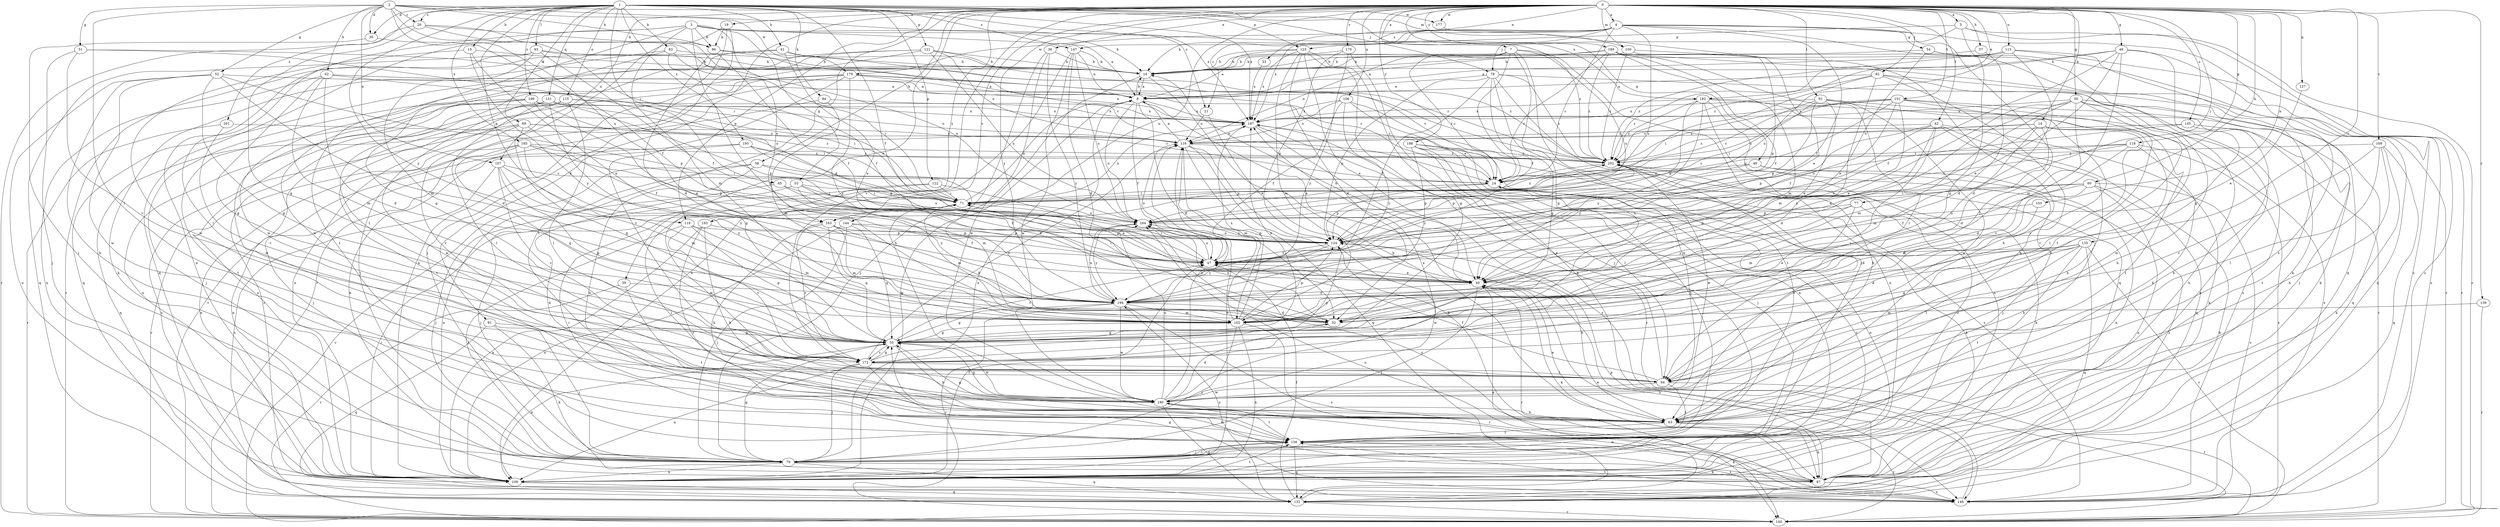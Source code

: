 strict digraph  {
0;
1;
2;
3;
4;
5;
7;
8;
14;
15;
16;
19;
20;
21;
24;
30;
32;
33;
36;
39;
40;
42;
47;
48;
49;
50;
51;
52;
53;
54;
55;
57;
58;
60;
61;
62;
63;
65;
69;
71;
77;
78;
79;
81;
83;
84;
86;
87;
91;
92;
93;
94;
100;
102;
103;
106;
107;
109;
113;
115;
116;
118;
119;
121;
122;
123;
124;
127;
131;
132;
135;
139;
140;
144;
145;
147;
148;
151;
156;
163;
164;
169;
170;
172;
177;
179;
180;
182;
185;
187;
188;
189;
193;
194;
195;
199;
201;
202;
0 -> 4  [label=a];
0 -> 5  [label=a];
0 -> 7  [label=a];
0 -> 14  [label=b];
0 -> 19  [label=c];
0 -> 33  [label=e];
0 -> 36  [label=e];
0 -> 39  [label=e];
0 -> 42  [label=f];
0 -> 48  [label=g];
0 -> 49  [label=g];
0 -> 50  [label=g];
0 -> 57  [label=h];
0 -> 58  [label=h];
0 -> 60  [label=h];
0 -> 77  [label=j];
0 -> 81  [label=k];
0 -> 91  [label=l];
0 -> 92  [label=l];
0 -> 100  [label=m];
0 -> 103  [label=n];
0 -> 106  [label=n];
0 -> 107  [label=n];
0 -> 113  [label=o];
0 -> 118  [label=p];
0 -> 119  [label=p];
0 -> 127  [label=q];
0 -> 135  [label=r];
0 -> 139  [label=r];
0 -> 144  [label=s];
0 -> 145  [label=s];
0 -> 151  [label=t];
0 -> 156  [label=t];
0 -> 163  [label=u];
0 -> 169  [label=v];
0 -> 170  [label=v];
0 -> 172  [label=v];
0 -> 177  [label=w];
0 -> 182  [label=x];
0 -> 188  [label=y];
0 -> 189  [label=y];
0 -> 193  [label=y];
0 -> 194  [label=y];
1 -> 15  [label=b];
1 -> 20  [label=c];
1 -> 30  [label=d];
1 -> 47  [label=f];
1 -> 61  [label=h];
1 -> 65  [label=i];
1 -> 69  [label=i];
1 -> 78  [label=j];
1 -> 83  [label=k];
1 -> 84  [label=k];
1 -> 93  [label=l];
1 -> 100  [label=m];
1 -> 115  [label=o];
1 -> 119  [label=p];
1 -> 121  [label=p];
1 -> 122  [label=p];
1 -> 123  [label=p];
1 -> 131  [label=q];
1 -> 147  [label=s];
1 -> 177  [label=w];
1 -> 182  [label=x];
1 -> 185  [label=x];
1 -> 187  [label=x];
1 -> 194  [label=y];
1 -> 195  [label=z];
1 -> 199  [label=z];
1 -> 201  [label=z];
2 -> 20  [label=c];
2 -> 21  [label=c];
2 -> 30  [label=d];
2 -> 51  [label=g];
2 -> 52  [label=g];
2 -> 62  [label=h];
2 -> 71  [label=i];
2 -> 86  [label=k];
2 -> 94  [label=l];
2 -> 107  [label=n];
2 -> 163  [label=u];
2 -> 179  [label=w];
2 -> 187  [label=x];
3 -> 8  [label=a];
3 -> 16  [label=b];
3 -> 32  [label=d];
3 -> 53  [label=g];
3 -> 86  [label=k];
3 -> 102  [label=m];
3 -> 109  [label=n];
3 -> 132  [label=q];
3 -> 156  [label=t];
3 -> 163  [label=u];
3 -> 202  [label=z];
4 -> 16  [label=b];
4 -> 21  [label=c];
4 -> 24  [label=c];
4 -> 47  [label=f];
4 -> 54  [label=g];
4 -> 94  [label=l];
4 -> 132  [label=q];
4 -> 147  [label=s];
4 -> 148  [label=s];
4 -> 163  [label=u];
4 -> 179  [label=w];
4 -> 187  [label=x];
5 -> 55  [label=g];
5 -> 78  [label=j];
5 -> 123  [label=p];
5 -> 140  [label=r];
5 -> 148  [label=s];
7 -> 16  [label=b];
7 -> 24  [label=c];
7 -> 47  [label=f];
7 -> 55  [label=g];
7 -> 79  [label=j];
7 -> 116  [label=o];
7 -> 132  [label=q];
7 -> 164  [label=u];
8 -> 16  [label=b];
8 -> 32  [label=d];
8 -> 40  [label=e];
8 -> 47  [label=f];
8 -> 164  [label=u];
8 -> 187  [label=x];
14 -> 32  [label=d];
14 -> 40  [label=e];
14 -> 94  [label=l];
14 -> 102  [label=m];
14 -> 116  [label=o];
14 -> 172  [label=v];
14 -> 202  [label=z];
15 -> 16  [label=b];
15 -> 40  [label=e];
15 -> 180  [label=w];
15 -> 194  [label=y];
16 -> 8  [label=a];
16 -> 63  [label=h];
16 -> 79  [label=j];
19 -> 79  [label=j];
19 -> 86  [label=k];
19 -> 109  [label=n];
19 -> 140  [label=r];
20 -> 24  [label=c];
20 -> 55  [label=g];
20 -> 86  [label=k];
20 -> 140  [label=r];
20 -> 164  [label=u];
21 -> 40  [label=e];
21 -> 116  [label=o];
24 -> 71  [label=i];
24 -> 87  [label=k];
24 -> 109  [label=n];
24 -> 124  [label=p];
24 -> 187  [label=x];
30 -> 47  [label=f];
30 -> 79  [label=j];
32 -> 55  [label=g];
32 -> 164  [label=u];
33 -> 187  [label=x];
36 -> 16  [label=b];
36 -> 63  [label=h];
36 -> 180  [label=w];
36 -> 194  [label=y];
39 -> 140  [label=r];
39 -> 156  [label=t];
39 -> 194  [label=y];
40 -> 16  [label=b];
40 -> 71  [label=i];
40 -> 79  [label=j];
40 -> 87  [label=k];
40 -> 140  [label=r];
40 -> 148  [label=s];
40 -> 194  [label=y];
42 -> 32  [label=d];
42 -> 63  [label=h];
42 -> 87  [label=k];
42 -> 116  [label=o];
42 -> 124  [label=p];
42 -> 132  [label=q];
42 -> 172  [label=v];
42 -> 194  [label=y];
47 -> 40  [label=e];
47 -> 71  [label=i];
47 -> 116  [label=o];
47 -> 164  [label=u];
48 -> 16  [label=b];
48 -> 40  [label=e];
48 -> 47  [label=f];
48 -> 55  [label=g];
48 -> 102  [label=m];
48 -> 148  [label=s];
48 -> 202  [label=z];
49 -> 24  [label=c];
49 -> 79  [label=j];
49 -> 109  [label=n];
49 -> 124  [label=p];
50 -> 40  [label=e];
50 -> 63  [label=h];
50 -> 94  [label=l];
50 -> 102  [label=m];
50 -> 132  [label=q];
50 -> 172  [label=v];
50 -> 180  [label=w];
50 -> 187  [label=x];
50 -> 194  [label=y];
51 -> 16  [label=b];
51 -> 79  [label=j];
51 -> 164  [label=u];
51 -> 172  [label=v];
52 -> 8  [label=a];
52 -> 32  [label=d];
52 -> 55  [label=g];
52 -> 63  [label=h];
52 -> 109  [label=n];
52 -> 124  [label=p];
52 -> 180  [label=w];
53 -> 40  [label=e];
53 -> 71  [label=i];
53 -> 79  [label=j];
53 -> 164  [label=u];
53 -> 194  [label=y];
54 -> 16  [label=b];
54 -> 40  [label=e];
54 -> 132  [label=q];
54 -> 140  [label=r];
55 -> 47  [label=f];
55 -> 63  [label=h];
55 -> 109  [label=n];
55 -> 172  [label=v];
55 -> 180  [label=w];
55 -> 187  [label=x];
57 -> 16  [label=b];
57 -> 32  [label=d];
58 -> 24  [label=c];
58 -> 63  [label=h];
58 -> 102  [label=m];
58 -> 109  [label=n];
58 -> 140  [label=r];
60 -> 32  [label=d];
60 -> 47  [label=f];
60 -> 71  [label=i];
60 -> 87  [label=k];
60 -> 109  [label=n];
60 -> 124  [label=p];
60 -> 148  [label=s];
61 -> 16  [label=b];
61 -> 24  [label=c];
61 -> 40  [label=e];
61 -> 140  [label=r];
61 -> 180  [label=w];
62 -> 8  [label=a];
62 -> 32  [label=d];
62 -> 55  [label=g];
62 -> 71  [label=i];
62 -> 102  [label=m];
62 -> 109  [label=n];
62 -> 187  [label=x];
63 -> 40  [label=e];
63 -> 55  [label=g];
63 -> 71  [label=i];
63 -> 87  [label=k];
63 -> 140  [label=r];
63 -> 156  [label=t];
65 -> 47  [label=f];
65 -> 63  [label=h];
65 -> 71  [label=i];
69 -> 47  [label=f];
69 -> 55  [label=g];
69 -> 116  [label=o];
69 -> 132  [label=q];
69 -> 148  [label=s];
69 -> 172  [label=v];
69 -> 202  [label=z];
71 -> 8  [label=a];
71 -> 102  [label=m];
71 -> 164  [label=u];
71 -> 187  [label=x];
71 -> 202  [label=z];
77 -> 63  [label=h];
77 -> 102  [label=m];
77 -> 124  [label=p];
77 -> 164  [label=u];
77 -> 194  [label=y];
78 -> 8  [label=a];
78 -> 47  [label=f];
78 -> 55  [label=g];
78 -> 109  [label=n];
78 -> 124  [label=p];
78 -> 148  [label=s];
78 -> 156  [label=t];
78 -> 202  [label=z];
79 -> 8  [label=a];
79 -> 55  [label=g];
79 -> 87  [label=k];
79 -> 109  [label=n];
79 -> 132  [label=q];
79 -> 156  [label=t];
79 -> 202  [label=z];
81 -> 55  [label=g];
81 -> 79  [label=j];
81 -> 87  [label=k];
81 -> 132  [label=q];
83 -> 16  [label=b];
83 -> 47  [label=f];
83 -> 55  [label=g];
83 -> 71  [label=i];
83 -> 87  [label=k];
84 -> 87  [label=k];
84 -> 102  [label=m];
84 -> 187  [label=x];
86 -> 16  [label=b];
86 -> 32  [label=d];
86 -> 47  [label=f];
86 -> 202  [label=z];
87 -> 40  [label=e];
87 -> 148  [label=s];
87 -> 164  [label=u];
87 -> 180  [label=w];
91 -> 24  [label=c];
91 -> 40  [label=e];
91 -> 71  [label=i];
91 -> 109  [label=n];
91 -> 124  [label=p];
91 -> 156  [label=t];
91 -> 180  [label=w];
91 -> 187  [label=x];
92 -> 8  [label=a];
92 -> 63  [label=h];
92 -> 71  [label=i];
92 -> 87  [label=k];
92 -> 102  [label=m];
92 -> 109  [label=n];
92 -> 202  [label=z];
93 -> 16  [label=b];
93 -> 24  [label=c];
93 -> 47  [label=f];
93 -> 94  [label=l];
93 -> 102  [label=m];
93 -> 132  [label=q];
94 -> 47  [label=f];
94 -> 140  [label=r];
94 -> 156  [label=t];
94 -> 180  [label=w];
94 -> 187  [label=x];
100 -> 16  [label=b];
100 -> 63  [label=h];
100 -> 124  [label=p];
100 -> 202  [label=z];
102 -> 55  [label=g];
102 -> 79  [label=j];
102 -> 109  [label=n];
102 -> 116  [label=o];
102 -> 124  [label=p];
102 -> 140  [label=r];
102 -> 187  [label=x];
103 -> 32  [label=d];
103 -> 164  [label=u];
106 -> 47  [label=f];
106 -> 109  [label=n];
106 -> 116  [label=o];
106 -> 180  [label=w];
106 -> 187  [label=x];
106 -> 194  [label=y];
107 -> 24  [label=c];
107 -> 55  [label=g];
107 -> 102  [label=m];
107 -> 148  [label=s];
107 -> 172  [label=v];
107 -> 194  [label=y];
109 -> 8  [label=a];
109 -> 24  [label=c];
109 -> 47  [label=f];
109 -> 71  [label=i];
109 -> 116  [label=o];
109 -> 132  [label=q];
109 -> 156  [label=t];
113 -> 8  [label=a];
113 -> 16  [label=b];
113 -> 32  [label=d];
113 -> 140  [label=r];
113 -> 156  [label=t];
113 -> 164  [label=u];
113 -> 202  [label=z];
115 -> 94  [label=l];
115 -> 109  [label=n];
115 -> 116  [label=o];
115 -> 148  [label=s];
115 -> 156  [label=t];
115 -> 187  [label=x];
116 -> 8  [label=a];
116 -> 87  [label=k];
116 -> 102  [label=m];
116 -> 124  [label=p];
116 -> 132  [label=q];
116 -> 202  [label=z];
118 -> 24  [label=c];
118 -> 32  [label=d];
118 -> 63  [label=h];
118 -> 71  [label=i];
118 -> 148  [label=s];
118 -> 202  [label=z];
119 -> 55  [label=g];
119 -> 79  [label=j];
119 -> 102  [label=m];
119 -> 124  [label=p];
119 -> 172  [label=v];
121 -> 16  [label=b];
121 -> 94  [label=l];
121 -> 116  [label=o];
121 -> 132  [label=q];
121 -> 164  [label=u];
121 -> 180  [label=w];
121 -> 202  [label=z];
122 -> 40  [label=e];
122 -> 71  [label=i];
122 -> 79  [label=j];
122 -> 180  [label=w];
123 -> 8  [label=a];
123 -> 16  [label=b];
123 -> 32  [label=d];
123 -> 40  [label=e];
123 -> 55  [label=g];
123 -> 87  [label=k];
123 -> 102  [label=m];
123 -> 187  [label=x];
124 -> 47  [label=f];
124 -> 63  [label=h];
124 -> 164  [label=u];
124 -> 180  [label=w];
124 -> 194  [label=y];
127 -> 40  [label=e];
131 -> 55  [label=g];
131 -> 94  [label=l];
131 -> 109  [label=n];
131 -> 124  [label=p];
131 -> 180  [label=w];
131 -> 187  [label=x];
132 -> 40  [label=e];
132 -> 47  [label=f];
132 -> 140  [label=r];
132 -> 194  [label=y];
132 -> 202  [label=z];
135 -> 32  [label=d];
135 -> 40  [label=e];
135 -> 47  [label=f];
135 -> 55  [label=g];
135 -> 94  [label=l];
135 -> 132  [label=q];
135 -> 140  [label=r];
135 -> 156  [label=t];
139 -> 102  [label=m];
139 -> 140  [label=r];
144 -> 47  [label=f];
144 -> 55  [label=g];
144 -> 79  [label=j];
144 -> 109  [label=n];
144 -> 124  [label=p];
145 -> 63  [label=h];
145 -> 116  [label=o];
145 -> 156  [label=t];
145 -> 164  [label=u];
147 -> 8  [label=a];
147 -> 16  [label=b];
147 -> 32  [label=d];
147 -> 109  [label=n];
147 -> 164  [label=u];
147 -> 180  [label=w];
148 -> 55  [label=g];
148 -> 124  [label=p];
148 -> 156  [label=t];
148 -> 164  [label=u];
151 -> 24  [label=c];
151 -> 40  [label=e];
151 -> 47  [label=f];
151 -> 79  [label=j];
151 -> 94  [label=l];
151 -> 164  [label=u];
151 -> 172  [label=v];
151 -> 187  [label=x];
151 -> 202  [label=z];
156 -> 71  [label=i];
156 -> 79  [label=j];
156 -> 87  [label=k];
156 -> 132  [label=q];
156 -> 148  [label=s];
163 -> 32  [label=d];
163 -> 55  [label=g];
163 -> 63  [label=h];
163 -> 102  [label=m];
163 -> 124  [label=p];
163 -> 172  [label=v];
164 -> 124  [label=p];
164 -> 194  [label=y];
169 -> 63  [label=h];
169 -> 87  [label=k];
169 -> 94  [label=l];
169 -> 132  [label=q];
169 -> 172  [label=v];
169 -> 202  [label=z];
170 -> 16  [label=b];
170 -> 79  [label=j];
170 -> 124  [label=p];
170 -> 194  [label=y];
172 -> 55  [label=g];
172 -> 79  [label=j];
172 -> 87  [label=k];
172 -> 94  [label=l];
172 -> 109  [label=n];
172 -> 116  [label=o];
172 -> 124  [label=p];
177 -> 40  [label=e];
179 -> 8  [label=a];
179 -> 24  [label=c];
179 -> 79  [label=j];
179 -> 109  [label=n];
179 -> 140  [label=r];
179 -> 172  [label=v];
179 -> 194  [label=y];
179 -> 202  [label=z];
180 -> 32  [label=d];
180 -> 55  [label=g];
180 -> 63  [label=h];
180 -> 116  [label=o];
180 -> 132  [label=q];
180 -> 156  [label=t];
180 -> 164  [label=u];
180 -> 187  [label=x];
182 -> 63  [label=h];
182 -> 109  [label=n];
182 -> 124  [label=p];
182 -> 140  [label=r];
182 -> 148  [label=s];
182 -> 187  [label=x];
182 -> 194  [label=y];
182 -> 202  [label=z];
185 -> 55  [label=g];
185 -> 71  [label=i];
185 -> 109  [label=n];
185 -> 124  [label=p];
185 -> 140  [label=r];
185 -> 194  [label=y];
185 -> 202  [label=z];
187 -> 116  [label=o];
187 -> 140  [label=r];
187 -> 148  [label=s];
188 -> 79  [label=j];
188 -> 94  [label=l];
188 -> 148  [label=s];
188 -> 156  [label=t];
188 -> 194  [label=y];
188 -> 202  [label=z];
189 -> 8  [label=a];
189 -> 16  [label=b];
189 -> 24  [label=c];
189 -> 47  [label=f];
189 -> 87  [label=k];
189 -> 94  [label=l];
189 -> 102  [label=m];
189 -> 202  [label=z];
193 -> 63  [label=h];
193 -> 109  [label=n];
193 -> 124  [label=p];
193 -> 156  [label=t];
194 -> 32  [label=d];
194 -> 55  [label=g];
194 -> 102  [label=m];
194 -> 140  [label=r];
194 -> 148  [label=s];
194 -> 164  [label=u];
194 -> 180  [label=w];
195 -> 71  [label=i];
195 -> 79  [label=j];
195 -> 109  [label=n];
195 -> 124  [label=p];
195 -> 202  [label=z];
199 -> 24  [label=c];
199 -> 40  [label=e];
199 -> 71  [label=i];
199 -> 79  [label=j];
199 -> 156  [label=t];
199 -> 180  [label=w];
199 -> 187  [label=x];
201 -> 116  [label=o];
201 -> 140  [label=r];
201 -> 172  [label=v];
202 -> 24  [label=c];
202 -> 63  [label=h];
202 -> 87  [label=k];
202 -> 124  [label=p];
202 -> 180  [label=w];
}
